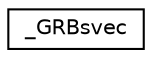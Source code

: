 digraph "Graphical Class Hierarchy"
{
 // LATEX_PDF_SIZE
  edge [fontname="Helvetica",fontsize="10",labelfontname="Helvetica",labelfontsize="10"];
  node [fontname="Helvetica",fontsize="10",shape=record];
  rankdir="LR";
  Node0 [label="_GRBsvec",height=0.2,width=0.4,color="black", fillcolor="white", style="filled",URL="$struct___g_r_bsvec.html",tooltip=" "];
}
